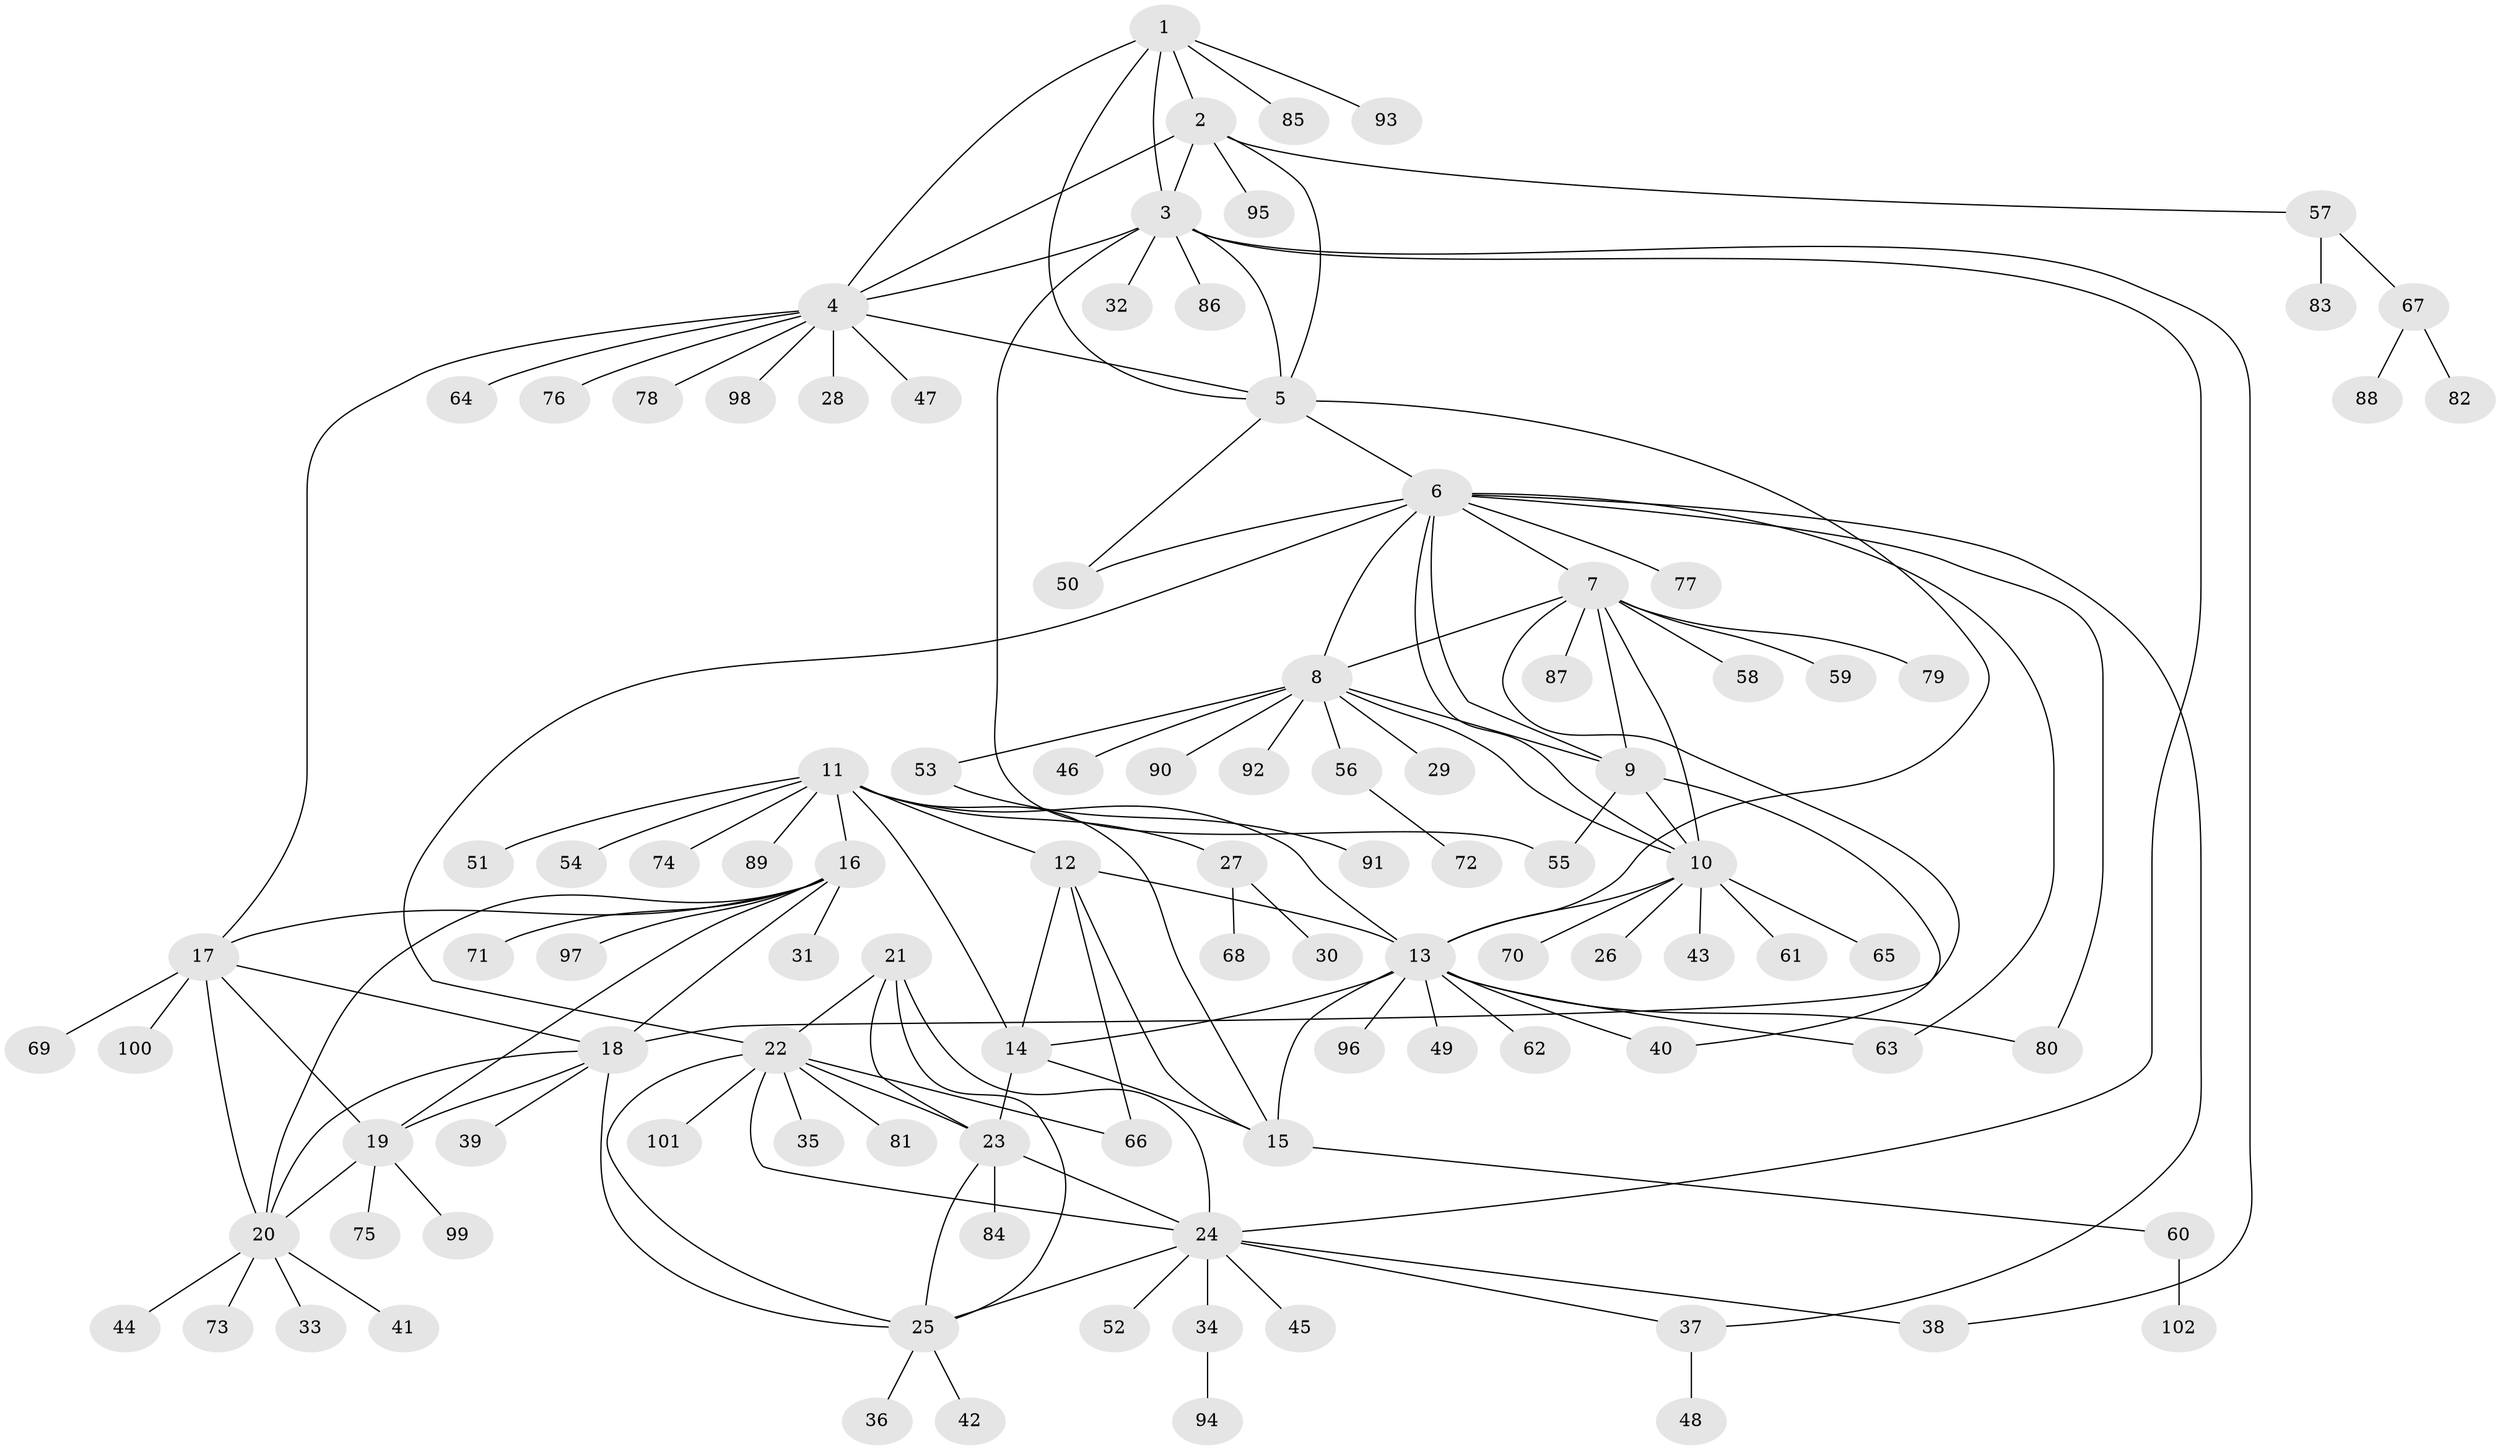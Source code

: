 // Generated by graph-tools (version 1.1) at 2025/50/03/09/25 03:50:33]
// undirected, 102 vertices, 145 edges
graph export_dot {
graph [start="1"]
  node [color=gray90,style=filled];
  1;
  2;
  3;
  4;
  5;
  6;
  7;
  8;
  9;
  10;
  11;
  12;
  13;
  14;
  15;
  16;
  17;
  18;
  19;
  20;
  21;
  22;
  23;
  24;
  25;
  26;
  27;
  28;
  29;
  30;
  31;
  32;
  33;
  34;
  35;
  36;
  37;
  38;
  39;
  40;
  41;
  42;
  43;
  44;
  45;
  46;
  47;
  48;
  49;
  50;
  51;
  52;
  53;
  54;
  55;
  56;
  57;
  58;
  59;
  60;
  61;
  62;
  63;
  64;
  65;
  66;
  67;
  68;
  69;
  70;
  71;
  72;
  73;
  74;
  75;
  76;
  77;
  78;
  79;
  80;
  81;
  82;
  83;
  84;
  85;
  86;
  87;
  88;
  89;
  90;
  91;
  92;
  93;
  94;
  95;
  96;
  97;
  98;
  99;
  100;
  101;
  102;
  1 -- 2;
  1 -- 3;
  1 -- 4;
  1 -- 5;
  1 -- 85;
  1 -- 93;
  2 -- 3;
  2 -- 4;
  2 -- 5;
  2 -- 57;
  2 -- 95;
  3 -- 4;
  3 -- 5;
  3 -- 24;
  3 -- 32;
  3 -- 38;
  3 -- 55;
  3 -- 86;
  4 -- 5;
  4 -- 17;
  4 -- 28;
  4 -- 47;
  4 -- 64;
  4 -- 76;
  4 -- 78;
  4 -- 98;
  5 -- 6;
  5 -- 13;
  5 -- 50;
  6 -- 7;
  6 -- 8;
  6 -- 9;
  6 -- 10;
  6 -- 22;
  6 -- 37;
  6 -- 50;
  6 -- 63;
  6 -- 77;
  6 -- 80;
  7 -- 8;
  7 -- 9;
  7 -- 10;
  7 -- 18;
  7 -- 58;
  7 -- 59;
  7 -- 79;
  7 -- 87;
  8 -- 9;
  8 -- 10;
  8 -- 29;
  8 -- 46;
  8 -- 53;
  8 -- 56;
  8 -- 90;
  8 -- 92;
  9 -- 10;
  9 -- 40;
  9 -- 55;
  10 -- 13;
  10 -- 26;
  10 -- 43;
  10 -- 61;
  10 -- 65;
  10 -- 70;
  11 -- 12;
  11 -- 13;
  11 -- 14;
  11 -- 15;
  11 -- 16;
  11 -- 27;
  11 -- 51;
  11 -- 54;
  11 -- 74;
  11 -- 89;
  12 -- 13;
  12 -- 14;
  12 -- 15;
  12 -- 66;
  13 -- 14;
  13 -- 15;
  13 -- 40;
  13 -- 49;
  13 -- 62;
  13 -- 63;
  13 -- 80;
  13 -- 96;
  14 -- 15;
  14 -- 23;
  15 -- 60;
  16 -- 17;
  16 -- 18;
  16 -- 19;
  16 -- 20;
  16 -- 31;
  16 -- 71;
  16 -- 97;
  17 -- 18;
  17 -- 19;
  17 -- 20;
  17 -- 69;
  17 -- 100;
  18 -- 19;
  18 -- 20;
  18 -- 25;
  18 -- 39;
  19 -- 20;
  19 -- 75;
  19 -- 99;
  20 -- 33;
  20 -- 41;
  20 -- 44;
  20 -- 73;
  21 -- 22;
  21 -- 23;
  21 -- 24;
  21 -- 25;
  22 -- 23;
  22 -- 24;
  22 -- 25;
  22 -- 35;
  22 -- 66;
  22 -- 81;
  22 -- 101;
  23 -- 24;
  23 -- 25;
  23 -- 84;
  24 -- 25;
  24 -- 34;
  24 -- 37;
  24 -- 38;
  24 -- 45;
  24 -- 52;
  25 -- 36;
  25 -- 42;
  27 -- 30;
  27 -- 68;
  34 -- 94;
  37 -- 48;
  53 -- 91;
  56 -- 72;
  57 -- 67;
  57 -- 83;
  60 -- 102;
  67 -- 82;
  67 -- 88;
}
